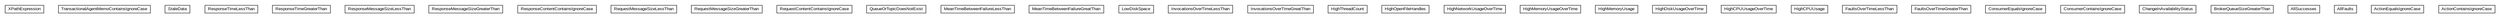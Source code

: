 #!/usr/local/bin/dot
#
# Class diagram 
# Generated by UMLGraph version R5_6-24-gf6e263 (http://www.umlgraph.org/)
#

digraph G {
	edge [fontname="arial",fontsize=10,labelfontname="arial",labelfontsize=10];
	node [fontname="arial",fontsize=10,shape=plaintext];
	nodesep=0.25;
	ranksep=0.5;
	// org.miloss.fgsms.sla.rules.XPathExpression
	c46231 [label=<<table title="org.miloss.fgsms.sla.rules.XPathExpression" border="0" cellborder="1" cellspacing="0" cellpadding="2" port="p" href="./XPathExpression.html">
		<tr><td><table border="0" cellspacing="0" cellpadding="1">
<tr><td align="center" balign="center"> XPathExpression </td></tr>
		</table></td></tr>
		</table>>, URL="./XPathExpression.html", fontname="arial", fontcolor="black", fontsize=10.0];
	// org.miloss.fgsms.sla.rules.TransactionalAgentMemoContainsIgnoreCase
	c46232 [label=<<table title="org.miloss.fgsms.sla.rules.TransactionalAgentMemoContainsIgnoreCase" border="0" cellborder="1" cellspacing="0" cellpadding="2" port="p" href="./TransactionalAgentMemoContainsIgnoreCase.html">
		<tr><td><table border="0" cellspacing="0" cellpadding="1">
<tr><td align="center" balign="center"> TransactionalAgentMemoContainsIgnoreCase </td></tr>
		</table></td></tr>
		</table>>, URL="./TransactionalAgentMemoContainsIgnoreCase.html", fontname="arial", fontcolor="black", fontsize=10.0];
	// org.miloss.fgsms.sla.rules.StaleData
	c46233 [label=<<table title="org.miloss.fgsms.sla.rules.StaleData" border="0" cellborder="1" cellspacing="0" cellpadding="2" port="p" href="./StaleData.html">
		<tr><td><table border="0" cellspacing="0" cellpadding="1">
<tr><td align="center" balign="center"> StaleData </td></tr>
		</table></td></tr>
		</table>>, URL="./StaleData.html", fontname="arial", fontcolor="black", fontsize=10.0];
	// org.miloss.fgsms.sla.rules.ResponseTimeLessThan
	c46234 [label=<<table title="org.miloss.fgsms.sla.rules.ResponseTimeLessThan" border="0" cellborder="1" cellspacing="0" cellpadding="2" port="p" href="./ResponseTimeLessThan.html">
		<tr><td><table border="0" cellspacing="0" cellpadding="1">
<tr><td align="center" balign="center"> ResponseTimeLessThan </td></tr>
		</table></td></tr>
		</table>>, URL="./ResponseTimeLessThan.html", fontname="arial", fontcolor="black", fontsize=10.0];
	// org.miloss.fgsms.sla.rules.ResponseTimeGreaterThan
	c46235 [label=<<table title="org.miloss.fgsms.sla.rules.ResponseTimeGreaterThan" border="0" cellborder="1" cellspacing="0" cellpadding="2" port="p" href="./ResponseTimeGreaterThan.html">
		<tr><td><table border="0" cellspacing="0" cellpadding="1">
<tr><td align="center" balign="center"> ResponseTimeGreaterThan </td></tr>
		</table></td></tr>
		</table>>, URL="./ResponseTimeGreaterThan.html", fontname="arial", fontcolor="black", fontsize=10.0];
	// org.miloss.fgsms.sla.rules.ResponseMessageSizeLessThan
	c46236 [label=<<table title="org.miloss.fgsms.sla.rules.ResponseMessageSizeLessThan" border="0" cellborder="1" cellspacing="0" cellpadding="2" port="p" href="./ResponseMessageSizeLessThan.html">
		<tr><td><table border="0" cellspacing="0" cellpadding="1">
<tr><td align="center" balign="center"> ResponseMessageSizeLessThan </td></tr>
		</table></td></tr>
		</table>>, URL="./ResponseMessageSizeLessThan.html", fontname="arial", fontcolor="black", fontsize=10.0];
	// org.miloss.fgsms.sla.rules.ResponseMessageSizeGreaterThan
	c46237 [label=<<table title="org.miloss.fgsms.sla.rules.ResponseMessageSizeGreaterThan" border="0" cellborder="1" cellspacing="0" cellpadding="2" port="p" href="./ResponseMessageSizeGreaterThan.html">
		<tr><td><table border="0" cellspacing="0" cellpadding="1">
<tr><td align="center" balign="center"> ResponseMessageSizeGreaterThan </td></tr>
		</table></td></tr>
		</table>>, URL="./ResponseMessageSizeGreaterThan.html", fontname="arial", fontcolor="black", fontsize=10.0];
	// org.miloss.fgsms.sla.rules.ResponseContentContainsIgnoreCase
	c46238 [label=<<table title="org.miloss.fgsms.sla.rules.ResponseContentContainsIgnoreCase" border="0" cellborder="1" cellspacing="0" cellpadding="2" port="p" href="./ResponseContentContainsIgnoreCase.html">
		<tr><td><table border="0" cellspacing="0" cellpadding="1">
<tr><td align="center" balign="center"> ResponseContentContainsIgnoreCase </td></tr>
		</table></td></tr>
		</table>>, URL="./ResponseContentContainsIgnoreCase.html", fontname="arial", fontcolor="black", fontsize=10.0];
	// org.miloss.fgsms.sla.rules.RequestMessageSizeLessThan
	c46239 [label=<<table title="org.miloss.fgsms.sla.rules.RequestMessageSizeLessThan" border="0" cellborder="1" cellspacing="0" cellpadding="2" port="p" href="./RequestMessageSizeLessThan.html">
		<tr><td><table border="0" cellspacing="0" cellpadding="1">
<tr><td align="center" balign="center"> RequestMessageSizeLessThan </td></tr>
		</table></td></tr>
		</table>>, URL="./RequestMessageSizeLessThan.html", fontname="arial", fontcolor="black", fontsize=10.0];
	// org.miloss.fgsms.sla.rules.RequestMessageSizeGreaterThan
	c46240 [label=<<table title="org.miloss.fgsms.sla.rules.RequestMessageSizeGreaterThan" border="0" cellborder="1" cellspacing="0" cellpadding="2" port="p" href="./RequestMessageSizeGreaterThan.html">
		<tr><td><table border="0" cellspacing="0" cellpadding="1">
<tr><td align="center" balign="center"> RequestMessageSizeGreaterThan </td></tr>
		</table></td></tr>
		</table>>, URL="./RequestMessageSizeGreaterThan.html", fontname="arial", fontcolor="black", fontsize=10.0];
	// org.miloss.fgsms.sla.rules.RequestContentContainsIgnoreCase
	c46241 [label=<<table title="org.miloss.fgsms.sla.rules.RequestContentContainsIgnoreCase" border="0" cellborder="1" cellspacing="0" cellpadding="2" port="p" href="./RequestContentContainsIgnoreCase.html">
		<tr><td><table border="0" cellspacing="0" cellpadding="1">
<tr><td align="center" balign="center"> RequestContentContainsIgnoreCase </td></tr>
		</table></td></tr>
		</table>>, URL="./RequestContentContainsIgnoreCase.html", fontname="arial", fontcolor="black", fontsize=10.0];
	// org.miloss.fgsms.sla.rules.QueueOrTopicDoesNotExist
	c46242 [label=<<table title="org.miloss.fgsms.sla.rules.QueueOrTopicDoesNotExist" border="0" cellborder="1" cellspacing="0" cellpadding="2" port="p" href="./QueueOrTopicDoesNotExist.html">
		<tr><td><table border="0" cellspacing="0" cellpadding="1">
<tr><td align="center" balign="center"> QueueOrTopicDoesNotExist </td></tr>
		</table></td></tr>
		</table>>, URL="./QueueOrTopicDoesNotExist.html", fontname="arial", fontcolor="black", fontsize=10.0];
	// org.miloss.fgsms.sla.rules.MeanTimeBetweenFailureLessThan
	c46243 [label=<<table title="org.miloss.fgsms.sla.rules.MeanTimeBetweenFailureLessThan" border="0" cellborder="1" cellspacing="0" cellpadding="2" port="p" href="./MeanTimeBetweenFailureLessThan.html">
		<tr><td><table border="0" cellspacing="0" cellpadding="1">
<tr><td align="center" balign="center"> MeanTimeBetweenFailureLessThan </td></tr>
		</table></td></tr>
		</table>>, URL="./MeanTimeBetweenFailureLessThan.html", fontname="arial", fontcolor="black", fontsize=10.0];
	// org.miloss.fgsms.sla.rules.MeanTimeBetweenFailureGreatThan
	c46244 [label=<<table title="org.miloss.fgsms.sla.rules.MeanTimeBetweenFailureGreatThan" border="0" cellborder="1" cellspacing="0" cellpadding="2" port="p" href="./MeanTimeBetweenFailureGreatThan.html">
		<tr><td><table border="0" cellspacing="0" cellpadding="1">
<tr><td align="center" balign="center"> MeanTimeBetweenFailureGreatThan </td></tr>
		</table></td></tr>
		</table>>, URL="./MeanTimeBetweenFailureGreatThan.html", fontname="arial", fontcolor="black", fontsize=10.0];
	// org.miloss.fgsms.sla.rules.LowDiskSpace
	c46245 [label=<<table title="org.miloss.fgsms.sla.rules.LowDiskSpace" border="0" cellborder="1" cellspacing="0" cellpadding="2" port="p" href="./LowDiskSpace.html">
		<tr><td><table border="0" cellspacing="0" cellpadding="1">
<tr><td align="center" balign="center"> LowDiskSpace </td></tr>
		</table></td></tr>
		</table>>, URL="./LowDiskSpace.html", fontname="arial", fontcolor="black", fontsize=10.0];
	// org.miloss.fgsms.sla.rules.InvocationsOverTimeLessThan
	c46246 [label=<<table title="org.miloss.fgsms.sla.rules.InvocationsOverTimeLessThan" border="0" cellborder="1" cellspacing="0" cellpadding="2" port="p" href="./InvocationsOverTimeLessThan.html">
		<tr><td><table border="0" cellspacing="0" cellpadding="1">
<tr><td align="center" balign="center"> InvocationsOverTimeLessThan </td></tr>
		</table></td></tr>
		</table>>, URL="./InvocationsOverTimeLessThan.html", fontname="arial", fontcolor="black", fontsize=10.0];
	// org.miloss.fgsms.sla.rules.InvocationsOverTimeGreatThan
	c46247 [label=<<table title="org.miloss.fgsms.sla.rules.InvocationsOverTimeGreatThan" border="0" cellborder="1" cellspacing="0" cellpadding="2" port="p" href="./InvocationsOverTimeGreatThan.html">
		<tr><td><table border="0" cellspacing="0" cellpadding="1">
<tr><td align="center" balign="center"> InvocationsOverTimeGreatThan </td></tr>
		</table></td></tr>
		</table>>, URL="./InvocationsOverTimeGreatThan.html", fontname="arial", fontcolor="black", fontsize=10.0];
	// org.miloss.fgsms.sla.rules.HighThreadCount
	c46248 [label=<<table title="org.miloss.fgsms.sla.rules.HighThreadCount" border="0" cellborder="1" cellspacing="0" cellpadding="2" port="p" href="./HighThreadCount.html">
		<tr><td><table border="0" cellspacing="0" cellpadding="1">
<tr><td align="center" balign="center"> HighThreadCount </td></tr>
		</table></td></tr>
		</table>>, URL="./HighThreadCount.html", fontname="arial", fontcolor="black", fontsize=10.0];
	// org.miloss.fgsms.sla.rules.HighOpenFileHandles
	c46249 [label=<<table title="org.miloss.fgsms.sla.rules.HighOpenFileHandles" border="0" cellborder="1" cellspacing="0" cellpadding="2" port="p" href="./HighOpenFileHandles.html">
		<tr><td><table border="0" cellspacing="0" cellpadding="1">
<tr><td align="center" balign="center"> HighOpenFileHandles </td></tr>
		</table></td></tr>
		</table>>, URL="./HighOpenFileHandles.html", fontname="arial", fontcolor="black", fontsize=10.0];
	// org.miloss.fgsms.sla.rules.HighNetworkUsageOverTime
	c46250 [label=<<table title="org.miloss.fgsms.sla.rules.HighNetworkUsageOverTime" border="0" cellborder="1" cellspacing="0" cellpadding="2" port="p" href="./HighNetworkUsageOverTime.html">
		<tr><td><table border="0" cellspacing="0" cellpadding="1">
<tr><td align="center" balign="center"> HighNetworkUsageOverTime </td></tr>
		</table></td></tr>
		</table>>, URL="./HighNetworkUsageOverTime.html", fontname="arial", fontcolor="black", fontsize=10.0];
	// org.miloss.fgsms.sla.rules.HighMemoryUsageOverTime
	c46251 [label=<<table title="org.miloss.fgsms.sla.rules.HighMemoryUsageOverTime" border="0" cellborder="1" cellspacing="0" cellpadding="2" port="p" href="./HighMemoryUsageOverTime.html">
		<tr><td><table border="0" cellspacing="0" cellpadding="1">
<tr><td align="center" balign="center"> HighMemoryUsageOverTime </td></tr>
		</table></td></tr>
		</table>>, URL="./HighMemoryUsageOverTime.html", fontname="arial", fontcolor="black", fontsize=10.0];
	// org.miloss.fgsms.sla.rules.HighMemoryUsage
	c46252 [label=<<table title="org.miloss.fgsms.sla.rules.HighMemoryUsage" border="0" cellborder="1" cellspacing="0" cellpadding="2" port="p" href="./HighMemoryUsage.html">
		<tr><td><table border="0" cellspacing="0" cellpadding="1">
<tr><td align="center" balign="center"> HighMemoryUsage </td></tr>
		</table></td></tr>
		</table>>, URL="./HighMemoryUsage.html", fontname="arial", fontcolor="black", fontsize=10.0];
	// org.miloss.fgsms.sla.rules.HighDiskUsageOverTime
	c46253 [label=<<table title="org.miloss.fgsms.sla.rules.HighDiskUsageOverTime" border="0" cellborder="1" cellspacing="0" cellpadding="2" port="p" href="./HighDiskUsageOverTime.html">
		<tr><td><table border="0" cellspacing="0" cellpadding="1">
<tr><td align="center" balign="center"> HighDiskUsageOverTime </td></tr>
		</table></td></tr>
		</table>>, URL="./HighDiskUsageOverTime.html", fontname="arial", fontcolor="black", fontsize=10.0];
	// org.miloss.fgsms.sla.rules.HighCPUUsageOverTime
	c46254 [label=<<table title="org.miloss.fgsms.sla.rules.HighCPUUsageOverTime" border="0" cellborder="1" cellspacing="0" cellpadding="2" port="p" href="./HighCPUUsageOverTime.html">
		<tr><td><table border="0" cellspacing="0" cellpadding="1">
<tr><td align="center" balign="center"> HighCPUUsageOverTime </td></tr>
		</table></td></tr>
		</table>>, URL="./HighCPUUsageOverTime.html", fontname="arial", fontcolor="black", fontsize=10.0];
	// org.miloss.fgsms.sla.rules.HighCPUUsage
	c46255 [label=<<table title="org.miloss.fgsms.sla.rules.HighCPUUsage" border="0" cellborder="1" cellspacing="0" cellpadding="2" port="p" href="./HighCPUUsage.html">
		<tr><td><table border="0" cellspacing="0" cellpadding="1">
<tr><td align="center" balign="center"> HighCPUUsage </td></tr>
		</table></td></tr>
		</table>>, URL="./HighCPUUsage.html", fontname="arial", fontcolor="black", fontsize=10.0];
	// org.miloss.fgsms.sla.rules.FaultsOverTimeLessThan
	c46256 [label=<<table title="org.miloss.fgsms.sla.rules.FaultsOverTimeLessThan" border="0" cellborder="1" cellspacing="0" cellpadding="2" port="p" href="./FaultsOverTimeLessThan.html">
		<tr><td><table border="0" cellspacing="0" cellpadding="1">
<tr><td align="center" balign="center"> FaultsOverTimeLessThan </td></tr>
		</table></td></tr>
		</table>>, URL="./FaultsOverTimeLessThan.html", fontname="arial", fontcolor="black", fontsize=10.0];
	// org.miloss.fgsms.sla.rules.FaultsOverTimeGreaterThan
	c46257 [label=<<table title="org.miloss.fgsms.sla.rules.FaultsOverTimeGreaterThan" border="0" cellborder="1" cellspacing="0" cellpadding="2" port="p" href="./FaultsOverTimeGreaterThan.html">
		<tr><td><table border="0" cellspacing="0" cellpadding="1">
<tr><td align="center" balign="center"> FaultsOverTimeGreaterThan </td></tr>
		</table></td></tr>
		</table>>, URL="./FaultsOverTimeGreaterThan.html", fontname="arial", fontcolor="black", fontsize=10.0];
	// org.miloss.fgsms.sla.rules.ConsumerEqualsIgnoreCase
	c46258 [label=<<table title="org.miloss.fgsms.sla.rules.ConsumerEqualsIgnoreCase" border="0" cellborder="1" cellspacing="0" cellpadding="2" port="p" href="./ConsumerEqualsIgnoreCase.html">
		<tr><td><table border="0" cellspacing="0" cellpadding="1">
<tr><td align="center" balign="center"> ConsumerEqualsIgnoreCase </td></tr>
		</table></td></tr>
		</table>>, URL="./ConsumerEqualsIgnoreCase.html", fontname="arial", fontcolor="black", fontsize=10.0];
	// org.miloss.fgsms.sla.rules.ConsumerContainsIgnoreCase
	c46259 [label=<<table title="org.miloss.fgsms.sla.rules.ConsumerContainsIgnoreCase" border="0" cellborder="1" cellspacing="0" cellpadding="2" port="p" href="./ConsumerContainsIgnoreCase.html">
		<tr><td><table border="0" cellspacing="0" cellpadding="1">
<tr><td align="center" balign="center"> ConsumerContainsIgnoreCase </td></tr>
		</table></td></tr>
		</table>>, URL="./ConsumerContainsIgnoreCase.html", fontname="arial", fontcolor="black", fontsize=10.0];
	// org.miloss.fgsms.sla.rules.ChangeInAvailabilityStatus
	c46260 [label=<<table title="org.miloss.fgsms.sla.rules.ChangeInAvailabilityStatus" border="0" cellborder="1" cellspacing="0" cellpadding="2" port="p" href="./ChangeInAvailabilityStatus.html">
		<tr><td><table border="0" cellspacing="0" cellpadding="1">
<tr><td align="center" balign="center"> ChangeInAvailabilityStatus </td></tr>
		</table></td></tr>
		</table>>, URL="./ChangeInAvailabilityStatus.html", fontname="arial", fontcolor="black", fontsize=10.0];
	// org.miloss.fgsms.sla.rules.BrokerQueueSizeGreaterThan
	c46261 [label=<<table title="org.miloss.fgsms.sla.rules.BrokerQueueSizeGreaterThan" border="0" cellborder="1" cellspacing="0" cellpadding="2" port="p" href="./BrokerQueueSizeGreaterThan.html">
		<tr><td><table border="0" cellspacing="0" cellpadding="1">
<tr><td align="center" balign="center"> BrokerQueueSizeGreaterThan </td></tr>
		</table></td></tr>
		</table>>, URL="./BrokerQueueSizeGreaterThan.html", fontname="arial", fontcolor="black", fontsize=10.0];
	// org.miloss.fgsms.sla.rules.AllSuccesses
	c46262 [label=<<table title="org.miloss.fgsms.sla.rules.AllSuccesses" border="0" cellborder="1" cellspacing="0" cellpadding="2" port="p" href="./AllSuccesses.html">
		<tr><td><table border="0" cellspacing="0" cellpadding="1">
<tr><td align="center" balign="center"> AllSuccesses </td></tr>
		</table></td></tr>
		</table>>, URL="./AllSuccesses.html", fontname="arial", fontcolor="black", fontsize=10.0];
	// org.miloss.fgsms.sla.rules.AllFaults
	c46263 [label=<<table title="org.miloss.fgsms.sla.rules.AllFaults" border="0" cellborder="1" cellspacing="0" cellpadding="2" port="p" href="./AllFaults.html">
		<tr><td><table border="0" cellspacing="0" cellpadding="1">
<tr><td align="center" balign="center"> AllFaults </td></tr>
		</table></td></tr>
		</table>>, URL="./AllFaults.html", fontname="arial", fontcolor="black", fontsize=10.0];
	// org.miloss.fgsms.sla.rules.ActionEqualsIgnoreCase
	c46264 [label=<<table title="org.miloss.fgsms.sla.rules.ActionEqualsIgnoreCase" border="0" cellborder="1" cellspacing="0" cellpadding="2" port="p" href="./ActionEqualsIgnoreCase.html">
		<tr><td><table border="0" cellspacing="0" cellpadding="1">
<tr><td align="center" balign="center"> ActionEqualsIgnoreCase </td></tr>
		</table></td></tr>
		</table>>, URL="./ActionEqualsIgnoreCase.html", fontname="arial", fontcolor="black", fontsize=10.0];
	// org.miloss.fgsms.sla.rules.ActionContainsIgnoreCase
	c46265 [label=<<table title="org.miloss.fgsms.sla.rules.ActionContainsIgnoreCase" border="0" cellborder="1" cellspacing="0" cellpadding="2" port="p" href="./ActionContainsIgnoreCase.html">
		<tr><td><table border="0" cellspacing="0" cellpadding="1">
<tr><td align="center" balign="center"> ActionContainsIgnoreCase </td></tr>
		</table></td></tr>
		</table>>, URL="./ActionContainsIgnoreCase.html", fontname="arial", fontcolor="black", fontsize=10.0];
}

